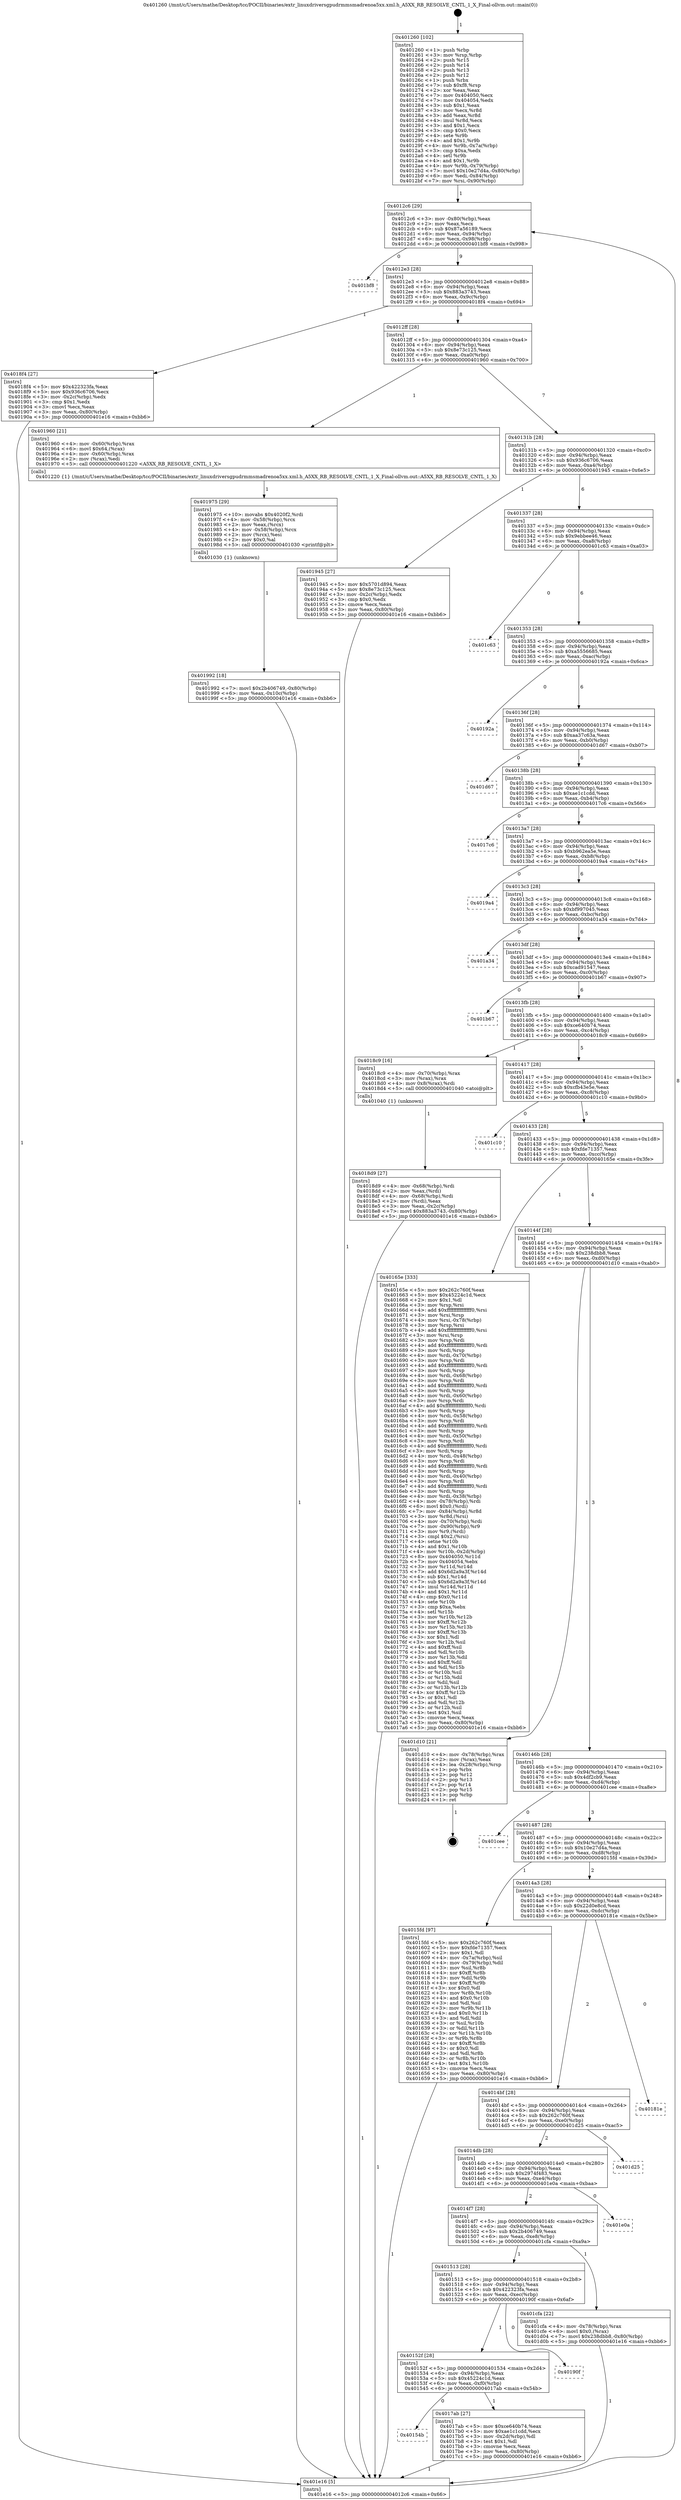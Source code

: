 digraph "0x401260" {
  label = "0x401260 (/mnt/c/Users/mathe/Desktop/tcc/POCII/binaries/extr_linuxdriversgpudrmmsmadrenoa5xx.xml.h_A5XX_RB_RESOLVE_CNTL_1_X_Final-ollvm.out::main(0))"
  labelloc = "t"
  node[shape=record]

  Entry [label="",width=0.3,height=0.3,shape=circle,fillcolor=black,style=filled]
  "0x4012c6" [label="{
     0x4012c6 [29]\l
     | [instrs]\l
     &nbsp;&nbsp;0x4012c6 \<+3\>: mov -0x80(%rbp),%eax\l
     &nbsp;&nbsp;0x4012c9 \<+2\>: mov %eax,%ecx\l
     &nbsp;&nbsp;0x4012cb \<+6\>: sub $0x87a56189,%ecx\l
     &nbsp;&nbsp;0x4012d1 \<+6\>: mov %eax,-0x94(%rbp)\l
     &nbsp;&nbsp;0x4012d7 \<+6\>: mov %ecx,-0x98(%rbp)\l
     &nbsp;&nbsp;0x4012dd \<+6\>: je 0000000000401bf8 \<main+0x998\>\l
  }"]
  "0x401bf8" [label="{
     0x401bf8\l
  }", style=dashed]
  "0x4012e3" [label="{
     0x4012e3 [28]\l
     | [instrs]\l
     &nbsp;&nbsp;0x4012e3 \<+5\>: jmp 00000000004012e8 \<main+0x88\>\l
     &nbsp;&nbsp;0x4012e8 \<+6\>: mov -0x94(%rbp),%eax\l
     &nbsp;&nbsp;0x4012ee \<+5\>: sub $0x883a3743,%eax\l
     &nbsp;&nbsp;0x4012f3 \<+6\>: mov %eax,-0x9c(%rbp)\l
     &nbsp;&nbsp;0x4012f9 \<+6\>: je 00000000004018f4 \<main+0x694\>\l
  }"]
  Exit [label="",width=0.3,height=0.3,shape=circle,fillcolor=black,style=filled,peripheries=2]
  "0x4018f4" [label="{
     0x4018f4 [27]\l
     | [instrs]\l
     &nbsp;&nbsp;0x4018f4 \<+5\>: mov $0x422323fa,%eax\l
     &nbsp;&nbsp;0x4018f9 \<+5\>: mov $0x936c6706,%ecx\l
     &nbsp;&nbsp;0x4018fe \<+3\>: mov -0x2c(%rbp),%edx\l
     &nbsp;&nbsp;0x401901 \<+3\>: cmp $0x1,%edx\l
     &nbsp;&nbsp;0x401904 \<+3\>: cmovl %ecx,%eax\l
     &nbsp;&nbsp;0x401907 \<+3\>: mov %eax,-0x80(%rbp)\l
     &nbsp;&nbsp;0x40190a \<+5\>: jmp 0000000000401e16 \<main+0xbb6\>\l
  }"]
  "0x4012ff" [label="{
     0x4012ff [28]\l
     | [instrs]\l
     &nbsp;&nbsp;0x4012ff \<+5\>: jmp 0000000000401304 \<main+0xa4\>\l
     &nbsp;&nbsp;0x401304 \<+6\>: mov -0x94(%rbp),%eax\l
     &nbsp;&nbsp;0x40130a \<+5\>: sub $0x8e73c125,%eax\l
     &nbsp;&nbsp;0x40130f \<+6\>: mov %eax,-0xa0(%rbp)\l
     &nbsp;&nbsp;0x401315 \<+6\>: je 0000000000401960 \<main+0x700\>\l
  }"]
  "0x401992" [label="{
     0x401992 [18]\l
     | [instrs]\l
     &nbsp;&nbsp;0x401992 \<+7\>: movl $0x2b406749,-0x80(%rbp)\l
     &nbsp;&nbsp;0x401999 \<+6\>: mov %eax,-0x10c(%rbp)\l
     &nbsp;&nbsp;0x40199f \<+5\>: jmp 0000000000401e16 \<main+0xbb6\>\l
  }"]
  "0x401960" [label="{
     0x401960 [21]\l
     | [instrs]\l
     &nbsp;&nbsp;0x401960 \<+4\>: mov -0x60(%rbp),%rax\l
     &nbsp;&nbsp;0x401964 \<+6\>: movl $0x64,(%rax)\l
     &nbsp;&nbsp;0x40196a \<+4\>: mov -0x60(%rbp),%rax\l
     &nbsp;&nbsp;0x40196e \<+2\>: mov (%rax),%edi\l
     &nbsp;&nbsp;0x401970 \<+5\>: call 0000000000401220 \<A5XX_RB_RESOLVE_CNTL_1_X\>\l
     | [calls]\l
     &nbsp;&nbsp;0x401220 \{1\} (/mnt/c/Users/mathe/Desktop/tcc/POCII/binaries/extr_linuxdriversgpudrmmsmadrenoa5xx.xml.h_A5XX_RB_RESOLVE_CNTL_1_X_Final-ollvm.out::A5XX_RB_RESOLVE_CNTL_1_X)\l
  }"]
  "0x40131b" [label="{
     0x40131b [28]\l
     | [instrs]\l
     &nbsp;&nbsp;0x40131b \<+5\>: jmp 0000000000401320 \<main+0xc0\>\l
     &nbsp;&nbsp;0x401320 \<+6\>: mov -0x94(%rbp),%eax\l
     &nbsp;&nbsp;0x401326 \<+5\>: sub $0x936c6706,%eax\l
     &nbsp;&nbsp;0x40132b \<+6\>: mov %eax,-0xa4(%rbp)\l
     &nbsp;&nbsp;0x401331 \<+6\>: je 0000000000401945 \<main+0x6e5\>\l
  }"]
  "0x401975" [label="{
     0x401975 [29]\l
     | [instrs]\l
     &nbsp;&nbsp;0x401975 \<+10\>: movabs $0x4020f2,%rdi\l
     &nbsp;&nbsp;0x40197f \<+4\>: mov -0x58(%rbp),%rcx\l
     &nbsp;&nbsp;0x401983 \<+2\>: mov %eax,(%rcx)\l
     &nbsp;&nbsp;0x401985 \<+4\>: mov -0x58(%rbp),%rcx\l
     &nbsp;&nbsp;0x401989 \<+2\>: mov (%rcx),%esi\l
     &nbsp;&nbsp;0x40198b \<+2\>: mov $0x0,%al\l
     &nbsp;&nbsp;0x40198d \<+5\>: call 0000000000401030 \<printf@plt\>\l
     | [calls]\l
     &nbsp;&nbsp;0x401030 \{1\} (unknown)\l
  }"]
  "0x401945" [label="{
     0x401945 [27]\l
     | [instrs]\l
     &nbsp;&nbsp;0x401945 \<+5\>: mov $0x5701d894,%eax\l
     &nbsp;&nbsp;0x40194a \<+5\>: mov $0x8e73c125,%ecx\l
     &nbsp;&nbsp;0x40194f \<+3\>: mov -0x2c(%rbp),%edx\l
     &nbsp;&nbsp;0x401952 \<+3\>: cmp $0x0,%edx\l
     &nbsp;&nbsp;0x401955 \<+3\>: cmove %ecx,%eax\l
     &nbsp;&nbsp;0x401958 \<+3\>: mov %eax,-0x80(%rbp)\l
     &nbsp;&nbsp;0x40195b \<+5\>: jmp 0000000000401e16 \<main+0xbb6\>\l
  }"]
  "0x401337" [label="{
     0x401337 [28]\l
     | [instrs]\l
     &nbsp;&nbsp;0x401337 \<+5\>: jmp 000000000040133c \<main+0xdc\>\l
     &nbsp;&nbsp;0x40133c \<+6\>: mov -0x94(%rbp),%eax\l
     &nbsp;&nbsp;0x401342 \<+5\>: sub $0x9ebbee46,%eax\l
     &nbsp;&nbsp;0x401347 \<+6\>: mov %eax,-0xa8(%rbp)\l
     &nbsp;&nbsp;0x40134d \<+6\>: je 0000000000401c63 \<main+0xa03\>\l
  }"]
  "0x4018d9" [label="{
     0x4018d9 [27]\l
     | [instrs]\l
     &nbsp;&nbsp;0x4018d9 \<+4\>: mov -0x68(%rbp),%rdi\l
     &nbsp;&nbsp;0x4018dd \<+2\>: mov %eax,(%rdi)\l
     &nbsp;&nbsp;0x4018df \<+4\>: mov -0x68(%rbp),%rdi\l
     &nbsp;&nbsp;0x4018e3 \<+2\>: mov (%rdi),%eax\l
     &nbsp;&nbsp;0x4018e5 \<+3\>: mov %eax,-0x2c(%rbp)\l
     &nbsp;&nbsp;0x4018e8 \<+7\>: movl $0x883a3743,-0x80(%rbp)\l
     &nbsp;&nbsp;0x4018ef \<+5\>: jmp 0000000000401e16 \<main+0xbb6\>\l
  }"]
  "0x401c63" [label="{
     0x401c63\l
  }", style=dashed]
  "0x401353" [label="{
     0x401353 [28]\l
     | [instrs]\l
     &nbsp;&nbsp;0x401353 \<+5\>: jmp 0000000000401358 \<main+0xf8\>\l
     &nbsp;&nbsp;0x401358 \<+6\>: mov -0x94(%rbp),%eax\l
     &nbsp;&nbsp;0x40135e \<+5\>: sub $0xa5556685,%eax\l
     &nbsp;&nbsp;0x401363 \<+6\>: mov %eax,-0xac(%rbp)\l
     &nbsp;&nbsp;0x401369 \<+6\>: je 000000000040192a \<main+0x6ca\>\l
  }"]
  "0x40154b" [label="{
     0x40154b\l
  }", style=dashed]
  "0x40192a" [label="{
     0x40192a\l
  }", style=dashed]
  "0x40136f" [label="{
     0x40136f [28]\l
     | [instrs]\l
     &nbsp;&nbsp;0x40136f \<+5\>: jmp 0000000000401374 \<main+0x114\>\l
     &nbsp;&nbsp;0x401374 \<+6\>: mov -0x94(%rbp),%eax\l
     &nbsp;&nbsp;0x40137a \<+5\>: sub $0xaa37c63a,%eax\l
     &nbsp;&nbsp;0x40137f \<+6\>: mov %eax,-0xb0(%rbp)\l
     &nbsp;&nbsp;0x401385 \<+6\>: je 0000000000401d67 \<main+0xb07\>\l
  }"]
  "0x4017ab" [label="{
     0x4017ab [27]\l
     | [instrs]\l
     &nbsp;&nbsp;0x4017ab \<+5\>: mov $0xce640b74,%eax\l
     &nbsp;&nbsp;0x4017b0 \<+5\>: mov $0xae1c1cdd,%ecx\l
     &nbsp;&nbsp;0x4017b5 \<+3\>: mov -0x2d(%rbp),%dl\l
     &nbsp;&nbsp;0x4017b8 \<+3\>: test $0x1,%dl\l
     &nbsp;&nbsp;0x4017bb \<+3\>: cmovne %ecx,%eax\l
     &nbsp;&nbsp;0x4017be \<+3\>: mov %eax,-0x80(%rbp)\l
     &nbsp;&nbsp;0x4017c1 \<+5\>: jmp 0000000000401e16 \<main+0xbb6\>\l
  }"]
  "0x401d67" [label="{
     0x401d67\l
  }", style=dashed]
  "0x40138b" [label="{
     0x40138b [28]\l
     | [instrs]\l
     &nbsp;&nbsp;0x40138b \<+5\>: jmp 0000000000401390 \<main+0x130\>\l
     &nbsp;&nbsp;0x401390 \<+6\>: mov -0x94(%rbp),%eax\l
     &nbsp;&nbsp;0x401396 \<+5\>: sub $0xae1c1cdd,%eax\l
     &nbsp;&nbsp;0x40139b \<+6\>: mov %eax,-0xb4(%rbp)\l
     &nbsp;&nbsp;0x4013a1 \<+6\>: je 00000000004017c6 \<main+0x566\>\l
  }"]
  "0x40152f" [label="{
     0x40152f [28]\l
     | [instrs]\l
     &nbsp;&nbsp;0x40152f \<+5\>: jmp 0000000000401534 \<main+0x2d4\>\l
     &nbsp;&nbsp;0x401534 \<+6\>: mov -0x94(%rbp),%eax\l
     &nbsp;&nbsp;0x40153a \<+5\>: sub $0x45224c1d,%eax\l
     &nbsp;&nbsp;0x40153f \<+6\>: mov %eax,-0xf0(%rbp)\l
     &nbsp;&nbsp;0x401545 \<+6\>: je 00000000004017ab \<main+0x54b\>\l
  }"]
  "0x4017c6" [label="{
     0x4017c6\l
  }", style=dashed]
  "0x4013a7" [label="{
     0x4013a7 [28]\l
     | [instrs]\l
     &nbsp;&nbsp;0x4013a7 \<+5\>: jmp 00000000004013ac \<main+0x14c\>\l
     &nbsp;&nbsp;0x4013ac \<+6\>: mov -0x94(%rbp),%eax\l
     &nbsp;&nbsp;0x4013b2 \<+5\>: sub $0xb962ea5e,%eax\l
     &nbsp;&nbsp;0x4013b7 \<+6\>: mov %eax,-0xb8(%rbp)\l
     &nbsp;&nbsp;0x4013bd \<+6\>: je 00000000004019a4 \<main+0x744\>\l
  }"]
  "0x40190f" [label="{
     0x40190f\l
  }", style=dashed]
  "0x4019a4" [label="{
     0x4019a4\l
  }", style=dashed]
  "0x4013c3" [label="{
     0x4013c3 [28]\l
     | [instrs]\l
     &nbsp;&nbsp;0x4013c3 \<+5\>: jmp 00000000004013c8 \<main+0x168\>\l
     &nbsp;&nbsp;0x4013c8 \<+6\>: mov -0x94(%rbp),%eax\l
     &nbsp;&nbsp;0x4013ce \<+5\>: sub $0xbf997045,%eax\l
     &nbsp;&nbsp;0x4013d3 \<+6\>: mov %eax,-0xbc(%rbp)\l
     &nbsp;&nbsp;0x4013d9 \<+6\>: je 0000000000401a34 \<main+0x7d4\>\l
  }"]
  "0x401513" [label="{
     0x401513 [28]\l
     | [instrs]\l
     &nbsp;&nbsp;0x401513 \<+5\>: jmp 0000000000401518 \<main+0x2b8\>\l
     &nbsp;&nbsp;0x401518 \<+6\>: mov -0x94(%rbp),%eax\l
     &nbsp;&nbsp;0x40151e \<+5\>: sub $0x422323fa,%eax\l
     &nbsp;&nbsp;0x401523 \<+6\>: mov %eax,-0xec(%rbp)\l
     &nbsp;&nbsp;0x401529 \<+6\>: je 000000000040190f \<main+0x6af\>\l
  }"]
  "0x401a34" [label="{
     0x401a34\l
  }", style=dashed]
  "0x4013df" [label="{
     0x4013df [28]\l
     | [instrs]\l
     &nbsp;&nbsp;0x4013df \<+5\>: jmp 00000000004013e4 \<main+0x184\>\l
     &nbsp;&nbsp;0x4013e4 \<+6\>: mov -0x94(%rbp),%eax\l
     &nbsp;&nbsp;0x4013ea \<+5\>: sub $0xcad91547,%eax\l
     &nbsp;&nbsp;0x4013ef \<+6\>: mov %eax,-0xc0(%rbp)\l
     &nbsp;&nbsp;0x4013f5 \<+6\>: je 0000000000401b67 \<main+0x907\>\l
  }"]
  "0x401cfa" [label="{
     0x401cfa [22]\l
     | [instrs]\l
     &nbsp;&nbsp;0x401cfa \<+4\>: mov -0x78(%rbp),%rax\l
     &nbsp;&nbsp;0x401cfe \<+6\>: movl $0x0,(%rax)\l
     &nbsp;&nbsp;0x401d04 \<+7\>: movl $0x238dbb8,-0x80(%rbp)\l
     &nbsp;&nbsp;0x401d0b \<+5\>: jmp 0000000000401e16 \<main+0xbb6\>\l
  }"]
  "0x401b67" [label="{
     0x401b67\l
  }", style=dashed]
  "0x4013fb" [label="{
     0x4013fb [28]\l
     | [instrs]\l
     &nbsp;&nbsp;0x4013fb \<+5\>: jmp 0000000000401400 \<main+0x1a0\>\l
     &nbsp;&nbsp;0x401400 \<+6\>: mov -0x94(%rbp),%eax\l
     &nbsp;&nbsp;0x401406 \<+5\>: sub $0xce640b74,%eax\l
     &nbsp;&nbsp;0x40140b \<+6\>: mov %eax,-0xc4(%rbp)\l
     &nbsp;&nbsp;0x401411 \<+6\>: je 00000000004018c9 \<main+0x669\>\l
  }"]
  "0x4014f7" [label="{
     0x4014f7 [28]\l
     | [instrs]\l
     &nbsp;&nbsp;0x4014f7 \<+5\>: jmp 00000000004014fc \<main+0x29c\>\l
     &nbsp;&nbsp;0x4014fc \<+6\>: mov -0x94(%rbp),%eax\l
     &nbsp;&nbsp;0x401502 \<+5\>: sub $0x2b406749,%eax\l
     &nbsp;&nbsp;0x401507 \<+6\>: mov %eax,-0xe8(%rbp)\l
     &nbsp;&nbsp;0x40150d \<+6\>: je 0000000000401cfa \<main+0xa9a\>\l
  }"]
  "0x4018c9" [label="{
     0x4018c9 [16]\l
     | [instrs]\l
     &nbsp;&nbsp;0x4018c9 \<+4\>: mov -0x70(%rbp),%rax\l
     &nbsp;&nbsp;0x4018cd \<+3\>: mov (%rax),%rax\l
     &nbsp;&nbsp;0x4018d0 \<+4\>: mov 0x8(%rax),%rdi\l
     &nbsp;&nbsp;0x4018d4 \<+5\>: call 0000000000401040 \<atoi@plt\>\l
     | [calls]\l
     &nbsp;&nbsp;0x401040 \{1\} (unknown)\l
  }"]
  "0x401417" [label="{
     0x401417 [28]\l
     | [instrs]\l
     &nbsp;&nbsp;0x401417 \<+5\>: jmp 000000000040141c \<main+0x1bc\>\l
     &nbsp;&nbsp;0x40141c \<+6\>: mov -0x94(%rbp),%eax\l
     &nbsp;&nbsp;0x401422 \<+5\>: sub $0xcfb43e5e,%eax\l
     &nbsp;&nbsp;0x401427 \<+6\>: mov %eax,-0xc8(%rbp)\l
     &nbsp;&nbsp;0x40142d \<+6\>: je 0000000000401c10 \<main+0x9b0\>\l
  }"]
  "0x401e0a" [label="{
     0x401e0a\l
  }", style=dashed]
  "0x401c10" [label="{
     0x401c10\l
  }", style=dashed]
  "0x401433" [label="{
     0x401433 [28]\l
     | [instrs]\l
     &nbsp;&nbsp;0x401433 \<+5\>: jmp 0000000000401438 \<main+0x1d8\>\l
     &nbsp;&nbsp;0x401438 \<+6\>: mov -0x94(%rbp),%eax\l
     &nbsp;&nbsp;0x40143e \<+5\>: sub $0xfde71357,%eax\l
     &nbsp;&nbsp;0x401443 \<+6\>: mov %eax,-0xcc(%rbp)\l
     &nbsp;&nbsp;0x401449 \<+6\>: je 000000000040165e \<main+0x3fe\>\l
  }"]
  "0x4014db" [label="{
     0x4014db [28]\l
     | [instrs]\l
     &nbsp;&nbsp;0x4014db \<+5\>: jmp 00000000004014e0 \<main+0x280\>\l
     &nbsp;&nbsp;0x4014e0 \<+6\>: mov -0x94(%rbp),%eax\l
     &nbsp;&nbsp;0x4014e6 \<+5\>: sub $0x2974f483,%eax\l
     &nbsp;&nbsp;0x4014eb \<+6\>: mov %eax,-0xe4(%rbp)\l
     &nbsp;&nbsp;0x4014f1 \<+6\>: je 0000000000401e0a \<main+0xbaa\>\l
  }"]
  "0x40165e" [label="{
     0x40165e [333]\l
     | [instrs]\l
     &nbsp;&nbsp;0x40165e \<+5\>: mov $0x262c760f,%eax\l
     &nbsp;&nbsp;0x401663 \<+5\>: mov $0x45224c1d,%ecx\l
     &nbsp;&nbsp;0x401668 \<+2\>: mov $0x1,%dl\l
     &nbsp;&nbsp;0x40166a \<+3\>: mov %rsp,%rsi\l
     &nbsp;&nbsp;0x40166d \<+4\>: add $0xfffffffffffffff0,%rsi\l
     &nbsp;&nbsp;0x401671 \<+3\>: mov %rsi,%rsp\l
     &nbsp;&nbsp;0x401674 \<+4\>: mov %rsi,-0x78(%rbp)\l
     &nbsp;&nbsp;0x401678 \<+3\>: mov %rsp,%rsi\l
     &nbsp;&nbsp;0x40167b \<+4\>: add $0xfffffffffffffff0,%rsi\l
     &nbsp;&nbsp;0x40167f \<+3\>: mov %rsi,%rsp\l
     &nbsp;&nbsp;0x401682 \<+3\>: mov %rsp,%rdi\l
     &nbsp;&nbsp;0x401685 \<+4\>: add $0xfffffffffffffff0,%rdi\l
     &nbsp;&nbsp;0x401689 \<+3\>: mov %rdi,%rsp\l
     &nbsp;&nbsp;0x40168c \<+4\>: mov %rdi,-0x70(%rbp)\l
     &nbsp;&nbsp;0x401690 \<+3\>: mov %rsp,%rdi\l
     &nbsp;&nbsp;0x401693 \<+4\>: add $0xfffffffffffffff0,%rdi\l
     &nbsp;&nbsp;0x401697 \<+3\>: mov %rdi,%rsp\l
     &nbsp;&nbsp;0x40169a \<+4\>: mov %rdi,-0x68(%rbp)\l
     &nbsp;&nbsp;0x40169e \<+3\>: mov %rsp,%rdi\l
     &nbsp;&nbsp;0x4016a1 \<+4\>: add $0xfffffffffffffff0,%rdi\l
     &nbsp;&nbsp;0x4016a5 \<+3\>: mov %rdi,%rsp\l
     &nbsp;&nbsp;0x4016a8 \<+4\>: mov %rdi,-0x60(%rbp)\l
     &nbsp;&nbsp;0x4016ac \<+3\>: mov %rsp,%rdi\l
     &nbsp;&nbsp;0x4016af \<+4\>: add $0xfffffffffffffff0,%rdi\l
     &nbsp;&nbsp;0x4016b3 \<+3\>: mov %rdi,%rsp\l
     &nbsp;&nbsp;0x4016b6 \<+4\>: mov %rdi,-0x58(%rbp)\l
     &nbsp;&nbsp;0x4016ba \<+3\>: mov %rsp,%rdi\l
     &nbsp;&nbsp;0x4016bd \<+4\>: add $0xfffffffffffffff0,%rdi\l
     &nbsp;&nbsp;0x4016c1 \<+3\>: mov %rdi,%rsp\l
     &nbsp;&nbsp;0x4016c4 \<+4\>: mov %rdi,-0x50(%rbp)\l
     &nbsp;&nbsp;0x4016c8 \<+3\>: mov %rsp,%rdi\l
     &nbsp;&nbsp;0x4016cb \<+4\>: add $0xfffffffffffffff0,%rdi\l
     &nbsp;&nbsp;0x4016cf \<+3\>: mov %rdi,%rsp\l
     &nbsp;&nbsp;0x4016d2 \<+4\>: mov %rdi,-0x48(%rbp)\l
     &nbsp;&nbsp;0x4016d6 \<+3\>: mov %rsp,%rdi\l
     &nbsp;&nbsp;0x4016d9 \<+4\>: add $0xfffffffffffffff0,%rdi\l
     &nbsp;&nbsp;0x4016dd \<+3\>: mov %rdi,%rsp\l
     &nbsp;&nbsp;0x4016e0 \<+4\>: mov %rdi,-0x40(%rbp)\l
     &nbsp;&nbsp;0x4016e4 \<+3\>: mov %rsp,%rdi\l
     &nbsp;&nbsp;0x4016e7 \<+4\>: add $0xfffffffffffffff0,%rdi\l
     &nbsp;&nbsp;0x4016eb \<+3\>: mov %rdi,%rsp\l
     &nbsp;&nbsp;0x4016ee \<+4\>: mov %rdi,-0x38(%rbp)\l
     &nbsp;&nbsp;0x4016f2 \<+4\>: mov -0x78(%rbp),%rdi\l
     &nbsp;&nbsp;0x4016f6 \<+6\>: movl $0x0,(%rdi)\l
     &nbsp;&nbsp;0x4016fc \<+7\>: mov -0x84(%rbp),%r8d\l
     &nbsp;&nbsp;0x401703 \<+3\>: mov %r8d,(%rsi)\l
     &nbsp;&nbsp;0x401706 \<+4\>: mov -0x70(%rbp),%rdi\l
     &nbsp;&nbsp;0x40170a \<+7\>: mov -0x90(%rbp),%r9\l
     &nbsp;&nbsp;0x401711 \<+3\>: mov %r9,(%rdi)\l
     &nbsp;&nbsp;0x401714 \<+3\>: cmpl $0x2,(%rsi)\l
     &nbsp;&nbsp;0x401717 \<+4\>: setne %r10b\l
     &nbsp;&nbsp;0x40171b \<+4\>: and $0x1,%r10b\l
     &nbsp;&nbsp;0x40171f \<+4\>: mov %r10b,-0x2d(%rbp)\l
     &nbsp;&nbsp;0x401723 \<+8\>: mov 0x404050,%r11d\l
     &nbsp;&nbsp;0x40172b \<+7\>: mov 0x404054,%ebx\l
     &nbsp;&nbsp;0x401732 \<+3\>: mov %r11d,%r14d\l
     &nbsp;&nbsp;0x401735 \<+7\>: add $0x6d2a9a3f,%r14d\l
     &nbsp;&nbsp;0x40173c \<+4\>: sub $0x1,%r14d\l
     &nbsp;&nbsp;0x401740 \<+7\>: sub $0x6d2a9a3f,%r14d\l
     &nbsp;&nbsp;0x401747 \<+4\>: imul %r14d,%r11d\l
     &nbsp;&nbsp;0x40174b \<+4\>: and $0x1,%r11d\l
     &nbsp;&nbsp;0x40174f \<+4\>: cmp $0x0,%r11d\l
     &nbsp;&nbsp;0x401753 \<+4\>: sete %r10b\l
     &nbsp;&nbsp;0x401757 \<+3\>: cmp $0xa,%ebx\l
     &nbsp;&nbsp;0x40175a \<+4\>: setl %r15b\l
     &nbsp;&nbsp;0x40175e \<+3\>: mov %r10b,%r12b\l
     &nbsp;&nbsp;0x401761 \<+4\>: xor $0xff,%r12b\l
     &nbsp;&nbsp;0x401765 \<+3\>: mov %r15b,%r13b\l
     &nbsp;&nbsp;0x401768 \<+4\>: xor $0xff,%r13b\l
     &nbsp;&nbsp;0x40176c \<+3\>: xor $0x1,%dl\l
     &nbsp;&nbsp;0x40176f \<+3\>: mov %r12b,%sil\l
     &nbsp;&nbsp;0x401772 \<+4\>: and $0xff,%sil\l
     &nbsp;&nbsp;0x401776 \<+3\>: and %dl,%r10b\l
     &nbsp;&nbsp;0x401779 \<+3\>: mov %r13b,%dil\l
     &nbsp;&nbsp;0x40177c \<+4\>: and $0xff,%dil\l
     &nbsp;&nbsp;0x401780 \<+3\>: and %dl,%r15b\l
     &nbsp;&nbsp;0x401783 \<+3\>: or %r10b,%sil\l
     &nbsp;&nbsp;0x401786 \<+3\>: or %r15b,%dil\l
     &nbsp;&nbsp;0x401789 \<+3\>: xor %dil,%sil\l
     &nbsp;&nbsp;0x40178c \<+3\>: or %r13b,%r12b\l
     &nbsp;&nbsp;0x40178f \<+4\>: xor $0xff,%r12b\l
     &nbsp;&nbsp;0x401793 \<+3\>: or $0x1,%dl\l
     &nbsp;&nbsp;0x401796 \<+3\>: and %dl,%r12b\l
     &nbsp;&nbsp;0x401799 \<+3\>: or %r12b,%sil\l
     &nbsp;&nbsp;0x40179c \<+4\>: test $0x1,%sil\l
     &nbsp;&nbsp;0x4017a0 \<+3\>: cmovne %ecx,%eax\l
     &nbsp;&nbsp;0x4017a3 \<+3\>: mov %eax,-0x80(%rbp)\l
     &nbsp;&nbsp;0x4017a6 \<+5\>: jmp 0000000000401e16 \<main+0xbb6\>\l
  }"]
  "0x40144f" [label="{
     0x40144f [28]\l
     | [instrs]\l
     &nbsp;&nbsp;0x40144f \<+5\>: jmp 0000000000401454 \<main+0x1f4\>\l
     &nbsp;&nbsp;0x401454 \<+6\>: mov -0x94(%rbp),%eax\l
     &nbsp;&nbsp;0x40145a \<+5\>: sub $0x238dbb8,%eax\l
     &nbsp;&nbsp;0x40145f \<+6\>: mov %eax,-0xd0(%rbp)\l
     &nbsp;&nbsp;0x401465 \<+6\>: je 0000000000401d10 \<main+0xab0\>\l
  }"]
  "0x401d25" [label="{
     0x401d25\l
  }", style=dashed]
  "0x401d10" [label="{
     0x401d10 [21]\l
     | [instrs]\l
     &nbsp;&nbsp;0x401d10 \<+4\>: mov -0x78(%rbp),%rax\l
     &nbsp;&nbsp;0x401d14 \<+2\>: mov (%rax),%eax\l
     &nbsp;&nbsp;0x401d16 \<+4\>: lea -0x28(%rbp),%rsp\l
     &nbsp;&nbsp;0x401d1a \<+1\>: pop %rbx\l
     &nbsp;&nbsp;0x401d1b \<+2\>: pop %r12\l
     &nbsp;&nbsp;0x401d1d \<+2\>: pop %r13\l
     &nbsp;&nbsp;0x401d1f \<+2\>: pop %r14\l
     &nbsp;&nbsp;0x401d21 \<+2\>: pop %r15\l
     &nbsp;&nbsp;0x401d23 \<+1\>: pop %rbp\l
     &nbsp;&nbsp;0x401d24 \<+1\>: ret\l
  }"]
  "0x40146b" [label="{
     0x40146b [28]\l
     | [instrs]\l
     &nbsp;&nbsp;0x40146b \<+5\>: jmp 0000000000401470 \<main+0x210\>\l
     &nbsp;&nbsp;0x401470 \<+6\>: mov -0x94(%rbp),%eax\l
     &nbsp;&nbsp;0x401476 \<+5\>: sub $0x4df2cb9,%eax\l
     &nbsp;&nbsp;0x40147b \<+6\>: mov %eax,-0xd4(%rbp)\l
     &nbsp;&nbsp;0x401481 \<+6\>: je 0000000000401cee \<main+0xa8e\>\l
  }"]
  "0x4014bf" [label="{
     0x4014bf [28]\l
     | [instrs]\l
     &nbsp;&nbsp;0x4014bf \<+5\>: jmp 00000000004014c4 \<main+0x264\>\l
     &nbsp;&nbsp;0x4014c4 \<+6\>: mov -0x94(%rbp),%eax\l
     &nbsp;&nbsp;0x4014ca \<+5\>: sub $0x262c760f,%eax\l
     &nbsp;&nbsp;0x4014cf \<+6\>: mov %eax,-0xe0(%rbp)\l
     &nbsp;&nbsp;0x4014d5 \<+6\>: je 0000000000401d25 \<main+0xac5\>\l
  }"]
  "0x401cee" [label="{
     0x401cee\l
  }", style=dashed]
  "0x401487" [label="{
     0x401487 [28]\l
     | [instrs]\l
     &nbsp;&nbsp;0x401487 \<+5\>: jmp 000000000040148c \<main+0x22c\>\l
     &nbsp;&nbsp;0x40148c \<+6\>: mov -0x94(%rbp),%eax\l
     &nbsp;&nbsp;0x401492 \<+5\>: sub $0x10e27d4a,%eax\l
     &nbsp;&nbsp;0x401497 \<+6\>: mov %eax,-0xd8(%rbp)\l
     &nbsp;&nbsp;0x40149d \<+6\>: je 00000000004015fd \<main+0x39d\>\l
  }"]
  "0x40181e" [label="{
     0x40181e\l
  }", style=dashed]
  "0x4015fd" [label="{
     0x4015fd [97]\l
     | [instrs]\l
     &nbsp;&nbsp;0x4015fd \<+5\>: mov $0x262c760f,%eax\l
     &nbsp;&nbsp;0x401602 \<+5\>: mov $0xfde71357,%ecx\l
     &nbsp;&nbsp;0x401607 \<+2\>: mov $0x1,%dl\l
     &nbsp;&nbsp;0x401609 \<+4\>: mov -0x7a(%rbp),%sil\l
     &nbsp;&nbsp;0x40160d \<+4\>: mov -0x79(%rbp),%dil\l
     &nbsp;&nbsp;0x401611 \<+3\>: mov %sil,%r8b\l
     &nbsp;&nbsp;0x401614 \<+4\>: xor $0xff,%r8b\l
     &nbsp;&nbsp;0x401618 \<+3\>: mov %dil,%r9b\l
     &nbsp;&nbsp;0x40161b \<+4\>: xor $0xff,%r9b\l
     &nbsp;&nbsp;0x40161f \<+3\>: xor $0x0,%dl\l
     &nbsp;&nbsp;0x401622 \<+3\>: mov %r8b,%r10b\l
     &nbsp;&nbsp;0x401625 \<+4\>: and $0x0,%r10b\l
     &nbsp;&nbsp;0x401629 \<+3\>: and %dl,%sil\l
     &nbsp;&nbsp;0x40162c \<+3\>: mov %r9b,%r11b\l
     &nbsp;&nbsp;0x40162f \<+4\>: and $0x0,%r11b\l
     &nbsp;&nbsp;0x401633 \<+3\>: and %dl,%dil\l
     &nbsp;&nbsp;0x401636 \<+3\>: or %sil,%r10b\l
     &nbsp;&nbsp;0x401639 \<+3\>: or %dil,%r11b\l
     &nbsp;&nbsp;0x40163c \<+3\>: xor %r11b,%r10b\l
     &nbsp;&nbsp;0x40163f \<+3\>: or %r9b,%r8b\l
     &nbsp;&nbsp;0x401642 \<+4\>: xor $0xff,%r8b\l
     &nbsp;&nbsp;0x401646 \<+3\>: or $0x0,%dl\l
     &nbsp;&nbsp;0x401649 \<+3\>: and %dl,%r8b\l
     &nbsp;&nbsp;0x40164c \<+3\>: or %r8b,%r10b\l
     &nbsp;&nbsp;0x40164f \<+4\>: test $0x1,%r10b\l
     &nbsp;&nbsp;0x401653 \<+3\>: cmovne %ecx,%eax\l
     &nbsp;&nbsp;0x401656 \<+3\>: mov %eax,-0x80(%rbp)\l
     &nbsp;&nbsp;0x401659 \<+5\>: jmp 0000000000401e16 \<main+0xbb6\>\l
  }"]
  "0x4014a3" [label="{
     0x4014a3 [28]\l
     | [instrs]\l
     &nbsp;&nbsp;0x4014a3 \<+5\>: jmp 00000000004014a8 \<main+0x248\>\l
     &nbsp;&nbsp;0x4014a8 \<+6\>: mov -0x94(%rbp),%eax\l
     &nbsp;&nbsp;0x4014ae \<+5\>: sub $0x22d0e8cd,%eax\l
     &nbsp;&nbsp;0x4014b3 \<+6\>: mov %eax,-0xdc(%rbp)\l
     &nbsp;&nbsp;0x4014b9 \<+6\>: je 000000000040181e \<main+0x5be\>\l
  }"]
  "0x401e16" [label="{
     0x401e16 [5]\l
     | [instrs]\l
     &nbsp;&nbsp;0x401e16 \<+5\>: jmp 00000000004012c6 \<main+0x66\>\l
  }"]
  "0x401260" [label="{
     0x401260 [102]\l
     | [instrs]\l
     &nbsp;&nbsp;0x401260 \<+1\>: push %rbp\l
     &nbsp;&nbsp;0x401261 \<+3\>: mov %rsp,%rbp\l
     &nbsp;&nbsp;0x401264 \<+2\>: push %r15\l
     &nbsp;&nbsp;0x401266 \<+2\>: push %r14\l
     &nbsp;&nbsp;0x401268 \<+2\>: push %r13\l
     &nbsp;&nbsp;0x40126a \<+2\>: push %r12\l
     &nbsp;&nbsp;0x40126c \<+1\>: push %rbx\l
     &nbsp;&nbsp;0x40126d \<+7\>: sub $0xf8,%rsp\l
     &nbsp;&nbsp;0x401274 \<+2\>: xor %eax,%eax\l
     &nbsp;&nbsp;0x401276 \<+7\>: mov 0x404050,%ecx\l
     &nbsp;&nbsp;0x40127d \<+7\>: mov 0x404054,%edx\l
     &nbsp;&nbsp;0x401284 \<+3\>: sub $0x1,%eax\l
     &nbsp;&nbsp;0x401287 \<+3\>: mov %ecx,%r8d\l
     &nbsp;&nbsp;0x40128a \<+3\>: add %eax,%r8d\l
     &nbsp;&nbsp;0x40128d \<+4\>: imul %r8d,%ecx\l
     &nbsp;&nbsp;0x401291 \<+3\>: and $0x1,%ecx\l
     &nbsp;&nbsp;0x401294 \<+3\>: cmp $0x0,%ecx\l
     &nbsp;&nbsp;0x401297 \<+4\>: sete %r9b\l
     &nbsp;&nbsp;0x40129b \<+4\>: and $0x1,%r9b\l
     &nbsp;&nbsp;0x40129f \<+4\>: mov %r9b,-0x7a(%rbp)\l
     &nbsp;&nbsp;0x4012a3 \<+3\>: cmp $0xa,%edx\l
     &nbsp;&nbsp;0x4012a6 \<+4\>: setl %r9b\l
     &nbsp;&nbsp;0x4012aa \<+4\>: and $0x1,%r9b\l
     &nbsp;&nbsp;0x4012ae \<+4\>: mov %r9b,-0x79(%rbp)\l
     &nbsp;&nbsp;0x4012b2 \<+7\>: movl $0x10e27d4a,-0x80(%rbp)\l
     &nbsp;&nbsp;0x4012b9 \<+6\>: mov %edi,-0x84(%rbp)\l
     &nbsp;&nbsp;0x4012bf \<+7\>: mov %rsi,-0x90(%rbp)\l
  }"]
  Entry -> "0x401260" [label=" 1"]
  "0x4012c6" -> "0x401bf8" [label=" 0"]
  "0x4012c6" -> "0x4012e3" [label=" 9"]
  "0x401d10" -> Exit [label=" 1"]
  "0x4012e3" -> "0x4018f4" [label=" 1"]
  "0x4012e3" -> "0x4012ff" [label=" 8"]
  "0x401cfa" -> "0x401e16" [label=" 1"]
  "0x4012ff" -> "0x401960" [label=" 1"]
  "0x4012ff" -> "0x40131b" [label=" 7"]
  "0x401992" -> "0x401e16" [label=" 1"]
  "0x40131b" -> "0x401945" [label=" 1"]
  "0x40131b" -> "0x401337" [label=" 6"]
  "0x401975" -> "0x401992" [label=" 1"]
  "0x401337" -> "0x401c63" [label=" 0"]
  "0x401337" -> "0x401353" [label=" 6"]
  "0x401960" -> "0x401975" [label=" 1"]
  "0x401353" -> "0x40192a" [label=" 0"]
  "0x401353" -> "0x40136f" [label=" 6"]
  "0x401945" -> "0x401e16" [label=" 1"]
  "0x40136f" -> "0x401d67" [label=" 0"]
  "0x40136f" -> "0x40138b" [label=" 6"]
  "0x4018f4" -> "0x401e16" [label=" 1"]
  "0x40138b" -> "0x4017c6" [label=" 0"]
  "0x40138b" -> "0x4013a7" [label=" 6"]
  "0x4018c9" -> "0x4018d9" [label=" 1"]
  "0x4013a7" -> "0x4019a4" [label=" 0"]
  "0x4013a7" -> "0x4013c3" [label=" 6"]
  "0x4017ab" -> "0x401e16" [label=" 1"]
  "0x4013c3" -> "0x401a34" [label=" 0"]
  "0x4013c3" -> "0x4013df" [label=" 6"]
  "0x40152f" -> "0x4017ab" [label=" 1"]
  "0x4013df" -> "0x401b67" [label=" 0"]
  "0x4013df" -> "0x4013fb" [label=" 6"]
  "0x4018d9" -> "0x401e16" [label=" 1"]
  "0x4013fb" -> "0x4018c9" [label=" 1"]
  "0x4013fb" -> "0x401417" [label=" 5"]
  "0x401513" -> "0x40190f" [label=" 0"]
  "0x401417" -> "0x401c10" [label=" 0"]
  "0x401417" -> "0x401433" [label=" 5"]
  "0x40152f" -> "0x40154b" [label=" 0"]
  "0x401433" -> "0x40165e" [label=" 1"]
  "0x401433" -> "0x40144f" [label=" 4"]
  "0x4014f7" -> "0x401cfa" [label=" 1"]
  "0x40144f" -> "0x401d10" [label=" 1"]
  "0x40144f" -> "0x40146b" [label=" 3"]
  "0x401513" -> "0x40152f" [label=" 1"]
  "0x40146b" -> "0x401cee" [label=" 0"]
  "0x40146b" -> "0x401487" [label=" 3"]
  "0x4014db" -> "0x401e0a" [label=" 0"]
  "0x401487" -> "0x4015fd" [label=" 1"]
  "0x401487" -> "0x4014a3" [label=" 2"]
  "0x4015fd" -> "0x401e16" [label=" 1"]
  "0x401260" -> "0x4012c6" [label=" 1"]
  "0x401e16" -> "0x4012c6" [label=" 8"]
  "0x4014f7" -> "0x401513" [label=" 1"]
  "0x40165e" -> "0x401e16" [label=" 1"]
  "0x4014bf" -> "0x4014db" [label=" 2"]
  "0x4014a3" -> "0x40181e" [label=" 0"]
  "0x4014a3" -> "0x4014bf" [label=" 2"]
  "0x4014db" -> "0x4014f7" [label=" 2"]
  "0x4014bf" -> "0x401d25" [label=" 0"]
}
